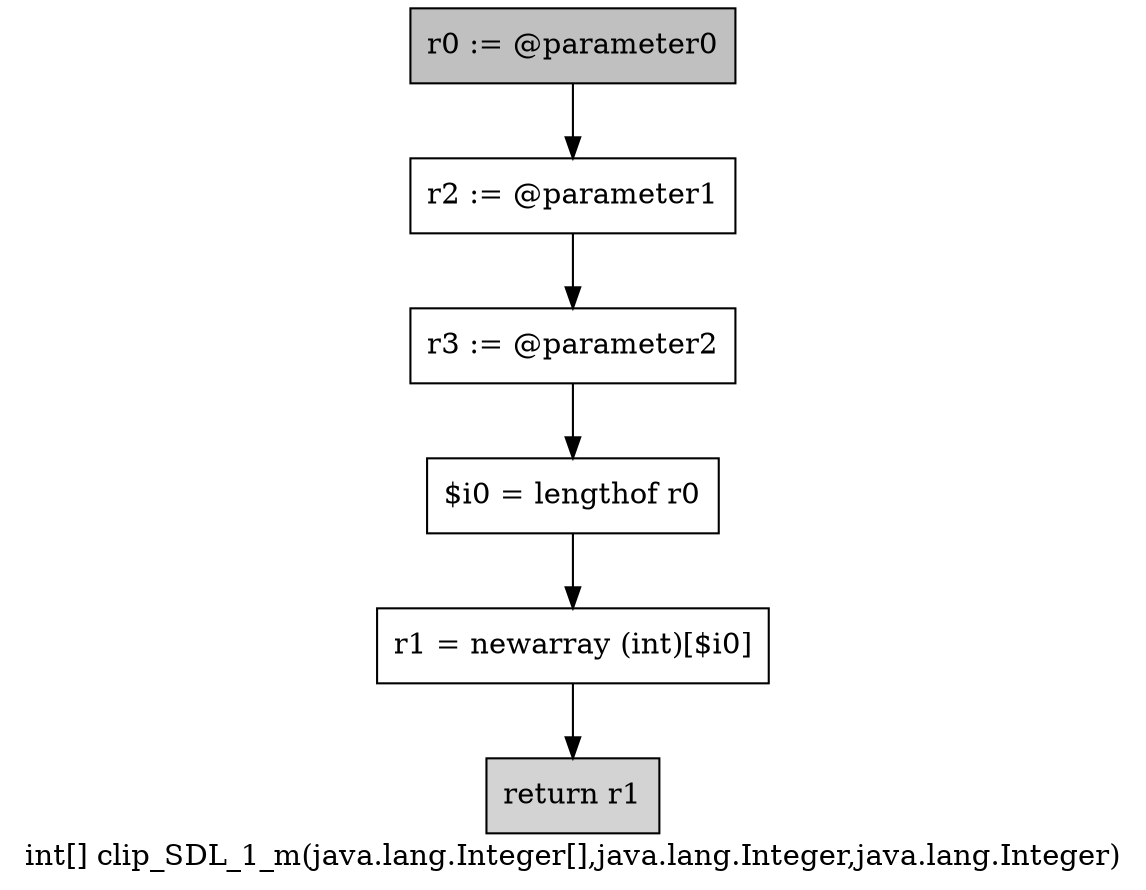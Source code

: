 digraph "int[] clip_SDL_1_m(java.lang.Integer[],java.lang.Integer,java.lang.Integer)" {
    label="int[] clip_SDL_1_m(java.lang.Integer[],java.lang.Integer,java.lang.Integer)";
    node [shape=box];
    "0" [style=filled,fillcolor=gray,label="r0 := @parameter0",];
    "1" [label="r2 := @parameter1",];
    "0"->"1";
    "2" [label="r3 := @parameter2",];
    "1"->"2";
    "3" [label="$i0 = lengthof r0",];
    "2"->"3";
    "4" [label="r1 = newarray (int)[$i0]",];
    "3"->"4";
    "5" [style=filled,fillcolor=lightgray,label="return r1",];
    "4"->"5";
}
